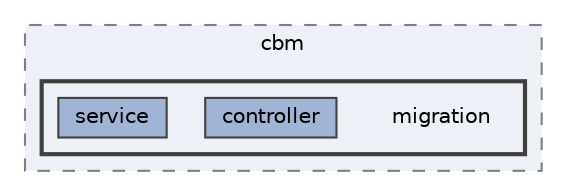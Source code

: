 digraph "repository/cbm/src/main/java/com/sterlite/cal/cbm/migration"
{
 // LATEX_PDF_SIZE
  bgcolor="transparent";
  edge [fontname=Helvetica,fontsize=10,labelfontname=Helvetica,labelfontsize=10];
  node [fontname=Helvetica,fontsize=10,shape=box,height=0.2,width=0.4];
  compound=true
  subgraph clusterdir_24a66cfe2b63f447342d1eafaa32c778 {
    graph [ bgcolor="#edf0f7", pencolor="grey50", label="cbm", fontname=Helvetica,fontsize=10 style="filled,dashed", URL="dir_24a66cfe2b63f447342d1eafaa32c778.html",tooltip=""]
  subgraph clusterdir_1d50db209b1244a076f8bb27e314069d {
    graph [ bgcolor="#edf0f7", pencolor="grey25", label="", fontname=Helvetica,fontsize=10 style="filled,bold", URL="dir_1d50db209b1244a076f8bb27e314069d.html",tooltip=""]
    dir_1d50db209b1244a076f8bb27e314069d [shape=plaintext, label="migration"];
  dir_3aa57c8dfb7db94c134fa8de2b4d7b70 [label="controller", fillcolor="#a2b4d6", color="grey25", style="filled", URL="dir_3aa57c8dfb7db94c134fa8de2b4d7b70.html",tooltip=""];
  dir_250bd99fa516e2d8afec6fdc40525b05 [label="service", fillcolor="#a2b4d6", color="grey25", style="filled", URL="dir_250bd99fa516e2d8afec6fdc40525b05.html",tooltip=""];
  }
  }
}
